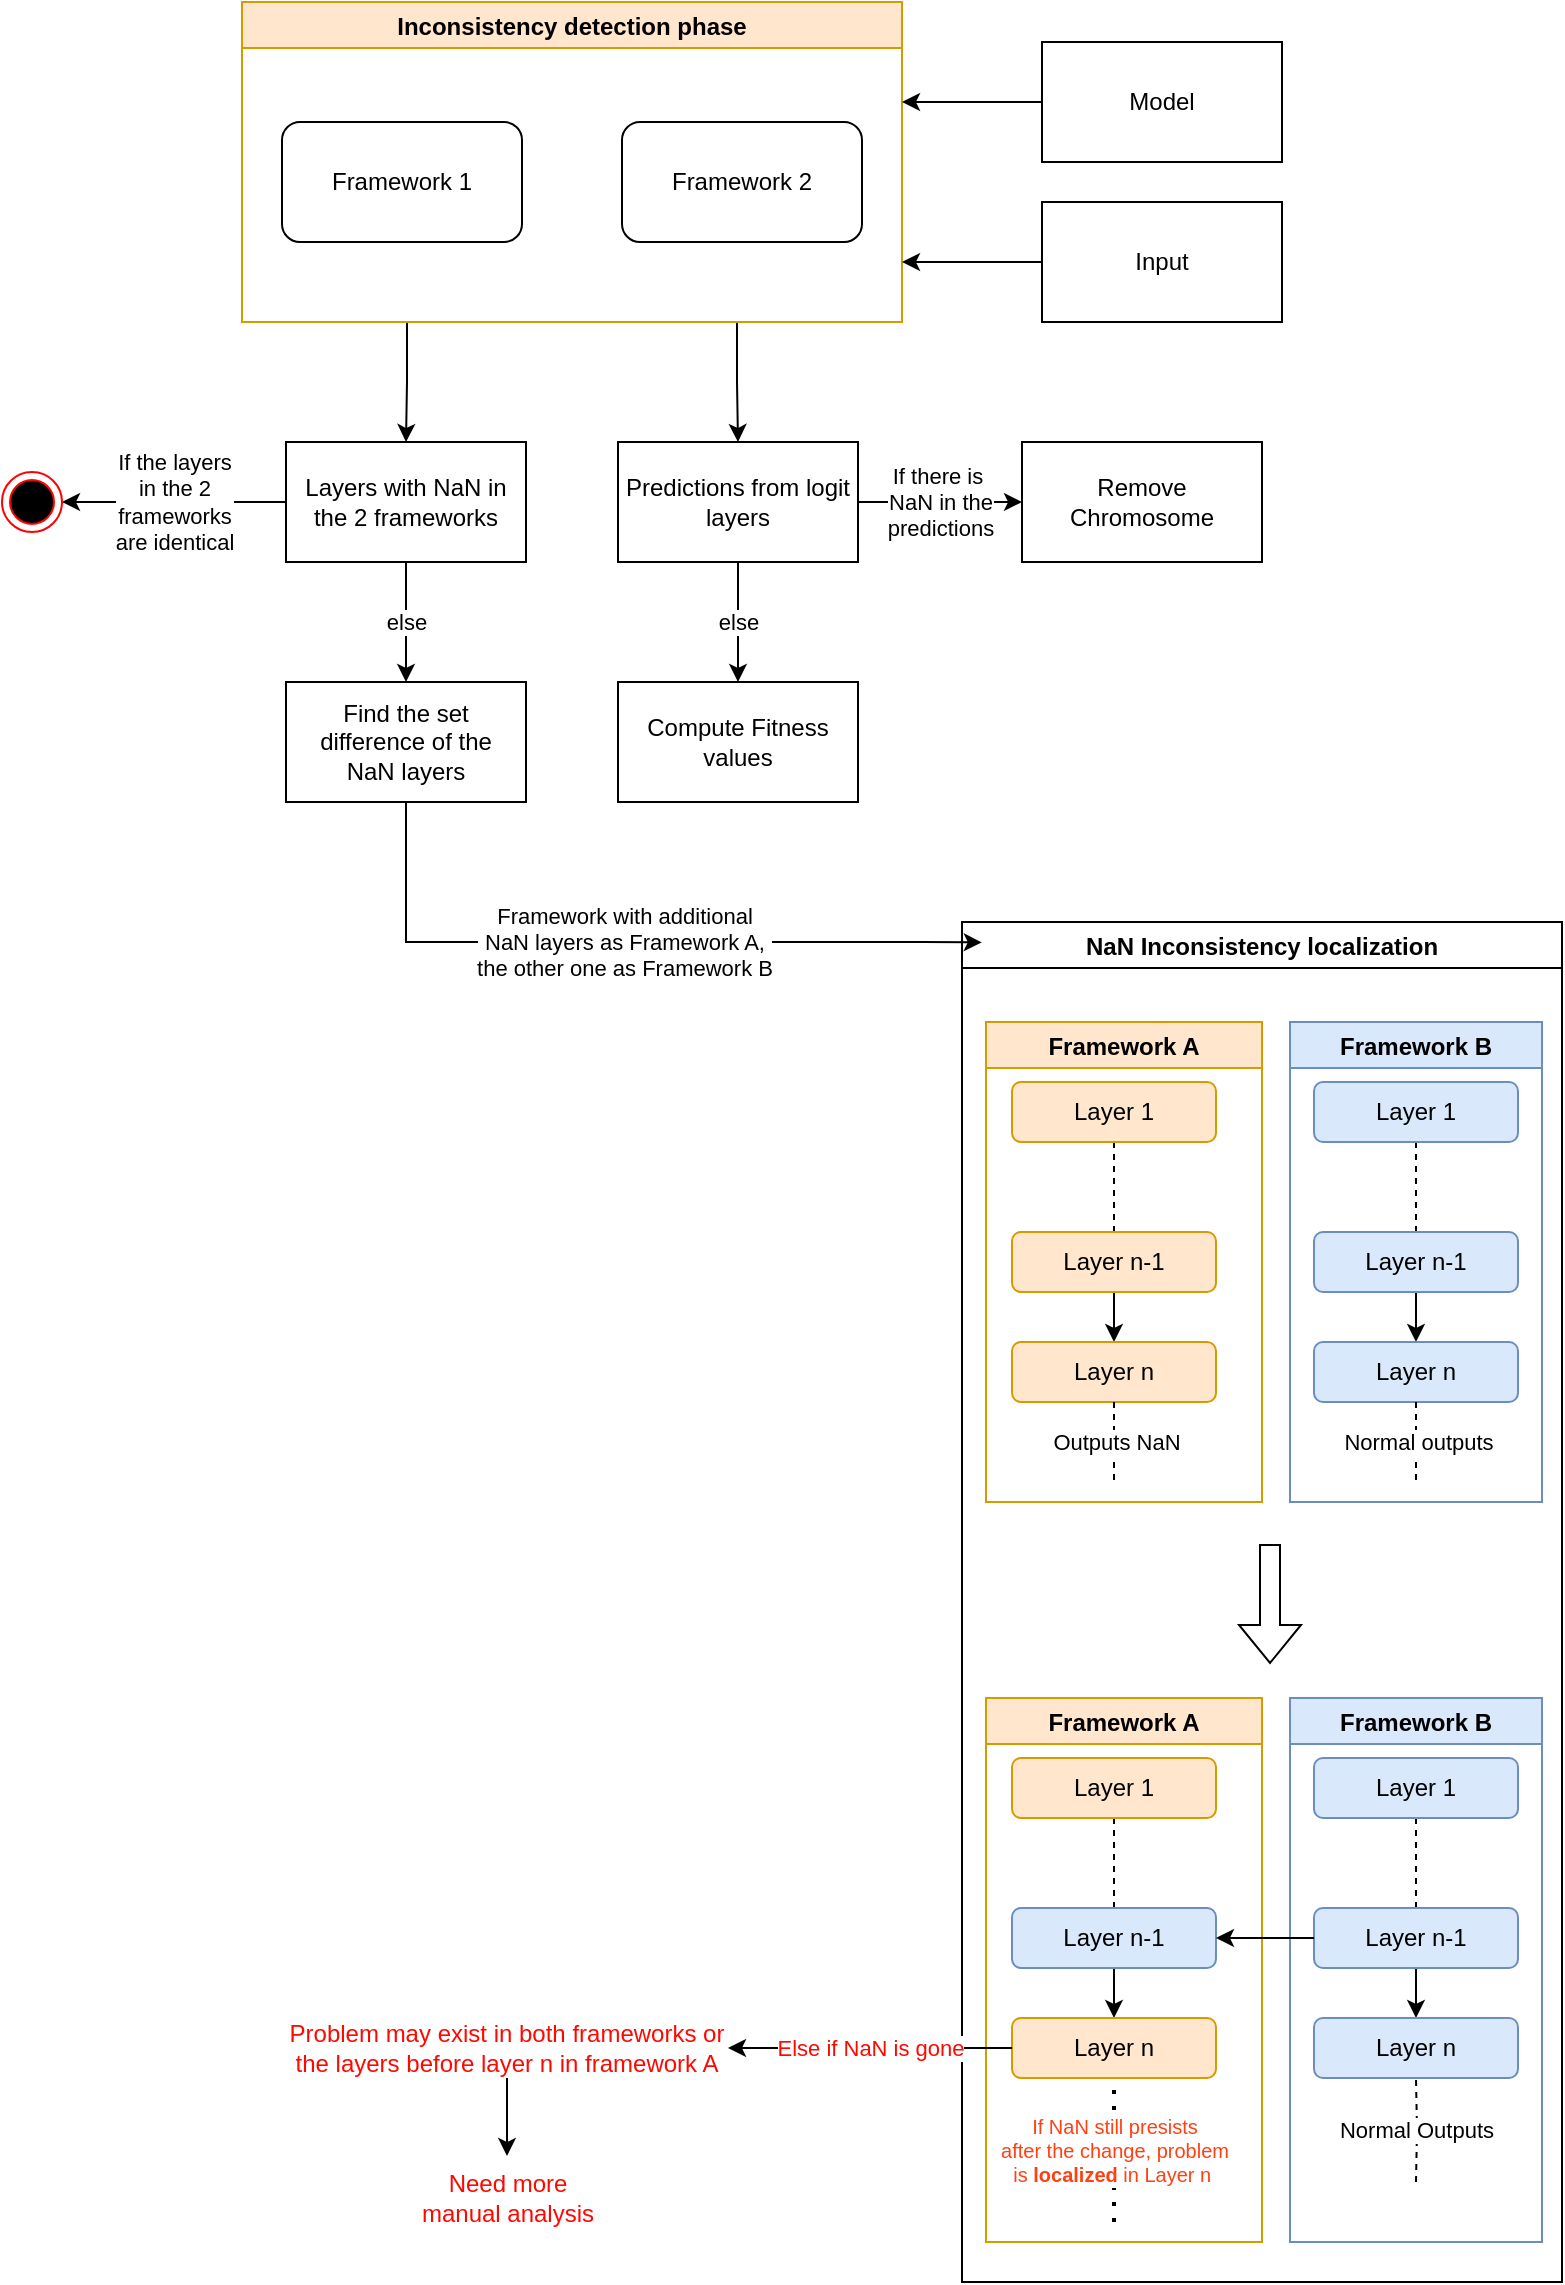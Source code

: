<mxfile version="16.5.6" type="github">
  <diagram id="KMrJF5xkyydDern5e_y1" name="Page-1">
    <mxGraphModel dx="899" dy="613" grid="1" gridSize="10" guides="1" tooltips="1" connect="1" arrows="1" fold="1" page="1" pageScale="1" pageWidth="827" pageHeight="1169" math="0" shadow="0">
      <root>
        <mxCell id="0" />
        <mxCell id="1" parent="0" />
        <mxCell id="ZWeKVcOg7MyMfSJs-o2y-11" value="NaN Inconsistency localization" style="swimlane;" parent="1" vertex="1">
          <mxGeometry x="500" y="510" width="300" height="680" as="geometry" />
        </mxCell>
        <mxCell id="ZWeKVcOg7MyMfSJs-o2y-54" value="Framework A" style="swimlane;labelBackgroundColor=none;labelBorderColor=none;fillColor=#ffe6cc;strokeColor=#d79b00;" parent="ZWeKVcOg7MyMfSJs-o2y-11" vertex="1">
          <mxGeometry x="12" y="50" width="138" height="240" as="geometry" />
        </mxCell>
        <mxCell id="ZWeKVcOg7MyMfSJs-o2y-63" style="edgeStyle=orthogonalEdgeStyle;rounded=0;orthogonalLoop=1;jettySize=auto;html=1;entryX=0.5;entryY=0;entryDx=0;entryDy=0;endArrow=none;endFill=0;dashed=1;" parent="ZWeKVcOg7MyMfSJs-o2y-54" source="ZWeKVcOg7MyMfSJs-o2y-56" target="ZWeKVcOg7MyMfSJs-o2y-58" edge="1">
          <mxGeometry relative="1" as="geometry" />
        </mxCell>
        <mxCell id="ZWeKVcOg7MyMfSJs-o2y-56" value="Layer 1" style="rounded=1;whiteSpace=wrap;html=1;labelBackgroundColor=none;labelBorderColor=none;fillColor=#ffe6cc;strokeColor=#d79b00;" parent="ZWeKVcOg7MyMfSJs-o2y-54" vertex="1">
          <mxGeometry x="13" y="30" width="102" height="30" as="geometry" />
        </mxCell>
        <mxCell id="ZWeKVcOg7MyMfSJs-o2y-65" style="edgeStyle=orthogonalEdgeStyle;rounded=0;orthogonalLoop=1;jettySize=auto;html=1;endArrow=classic;endFill=1;" parent="ZWeKVcOg7MyMfSJs-o2y-54" source="ZWeKVcOg7MyMfSJs-o2y-58" target="ZWeKVcOg7MyMfSJs-o2y-59" edge="1">
          <mxGeometry relative="1" as="geometry" />
        </mxCell>
        <mxCell id="ZWeKVcOg7MyMfSJs-o2y-58" value="Layer n-1" style="rounded=1;whiteSpace=wrap;html=1;labelBackgroundColor=none;labelBorderColor=none;fillColor=#ffe6cc;strokeColor=#d79b00;" parent="ZWeKVcOg7MyMfSJs-o2y-54" vertex="1">
          <mxGeometry x="13" y="105" width="102" height="30" as="geometry" />
        </mxCell>
        <mxCell id="ZWeKVcOg7MyMfSJs-o2y-59" value="Layer n" style="rounded=1;whiteSpace=wrap;html=1;labelBackgroundColor=none;labelBorderColor=none;fillColor=#ffe6cc;strokeColor=#d79b00;" parent="ZWeKVcOg7MyMfSJs-o2y-54" vertex="1">
          <mxGeometry x="13" y="160" width="102" height="30" as="geometry" />
        </mxCell>
        <mxCell id="ZWeKVcOg7MyMfSJs-o2y-55" value="Framework B" style="swimlane;labelBackgroundColor=none;labelBorderColor=none;fillColor=#dae8fc;strokeColor=#6c8ebf;" parent="ZWeKVcOg7MyMfSJs-o2y-11" vertex="1">
          <mxGeometry x="164" y="50" width="126" height="240" as="geometry" />
        </mxCell>
        <mxCell id="ZWeKVcOg7MyMfSJs-o2y-64" style="edgeStyle=orthogonalEdgeStyle;rounded=0;orthogonalLoop=1;jettySize=auto;html=1;entryX=0.5;entryY=0;entryDx=0;entryDy=0;dashed=1;endArrow=none;endFill=0;" parent="ZWeKVcOg7MyMfSJs-o2y-55" source="ZWeKVcOg7MyMfSJs-o2y-62" target="ZWeKVcOg7MyMfSJs-o2y-61" edge="1">
          <mxGeometry relative="1" as="geometry" />
        </mxCell>
        <mxCell id="ZWeKVcOg7MyMfSJs-o2y-62" value="Layer 1" style="rounded=1;whiteSpace=wrap;html=1;labelBackgroundColor=none;labelBorderColor=none;fillColor=#dae8fc;strokeColor=#6c8ebf;" parent="ZWeKVcOg7MyMfSJs-o2y-55" vertex="1">
          <mxGeometry x="12" y="30" width="102" height="30" as="geometry" />
        </mxCell>
        <mxCell id="ZWeKVcOg7MyMfSJs-o2y-66" style="edgeStyle=orthogonalEdgeStyle;rounded=0;orthogonalLoop=1;jettySize=auto;html=1;entryX=0.5;entryY=0;entryDx=0;entryDy=0;endArrow=classic;endFill=1;" parent="ZWeKVcOg7MyMfSJs-o2y-55" source="ZWeKVcOg7MyMfSJs-o2y-61" target="ZWeKVcOg7MyMfSJs-o2y-60" edge="1">
          <mxGeometry relative="1" as="geometry" />
        </mxCell>
        <mxCell id="ZWeKVcOg7MyMfSJs-o2y-61" value="Layer n-1" style="rounded=1;whiteSpace=wrap;html=1;labelBackgroundColor=none;labelBorderColor=none;fillColor=#dae8fc;strokeColor=#6c8ebf;" parent="ZWeKVcOg7MyMfSJs-o2y-55" vertex="1">
          <mxGeometry x="12" y="105" width="102" height="30" as="geometry" />
        </mxCell>
        <mxCell id="ZWeKVcOg7MyMfSJs-o2y-60" value="Layer n" style="rounded=1;whiteSpace=wrap;html=1;labelBackgroundColor=none;labelBorderColor=none;fillColor=#dae8fc;strokeColor=#6c8ebf;" parent="ZWeKVcOg7MyMfSJs-o2y-55" vertex="1">
          <mxGeometry x="12" y="160" width="102" height="30" as="geometry" />
        </mxCell>
        <mxCell id="ZWeKVcOg7MyMfSJs-o2y-73" value="Framework A" style="swimlane;labelBackgroundColor=none;labelBorderColor=none;fillColor=#ffe6cc;strokeColor=#d79b00;" parent="ZWeKVcOg7MyMfSJs-o2y-11" vertex="1">
          <mxGeometry x="12" y="388" width="138" height="272" as="geometry" />
        </mxCell>
        <mxCell id="ZWeKVcOg7MyMfSJs-o2y-74" style="edgeStyle=orthogonalEdgeStyle;rounded=0;orthogonalLoop=1;jettySize=auto;html=1;entryX=0.5;entryY=0;entryDx=0;entryDy=0;endArrow=none;endFill=0;dashed=1;" parent="ZWeKVcOg7MyMfSJs-o2y-73" source="ZWeKVcOg7MyMfSJs-o2y-75" target="ZWeKVcOg7MyMfSJs-o2y-77" edge="1">
          <mxGeometry relative="1" as="geometry" />
        </mxCell>
        <mxCell id="ZWeKVcOg7MyMfSJs-o2y-75" value="Layer 1" style="rounded=1;whiteSpace=wrap;html=1;labelBackgroundColor=none;labelBorderColor=none;fillColor=#ffe6cc;strokeColor=#d79b00;" parent="ZWeKVcOg7MyMfSJs-o2y-73" vertex="1">
          <mxGeometry x="13" y="30" width="102" height="30" as="geometry" />
        </mxCell>
        <mxCell id="ZWeKVcOg7MyMfSJs-o2y-76" style="edgeStyle=orthogonalEdgeStyle;rounded=0;orthogonalLoop=1;jettySize=auto;html=1;endArrow=classic;endFill=1;" parent="ZWeKVcOg7MyMfSJs-o2y-73" source="ZWeKVcOg7MyMfSJs-o2y-77" target="ZWeKVcOg7MyMfSJs-o2y-78" edge="1">
          <mxGeometry relative="1" as="geometry" />
        </mxCell>
        <mxCell id="ZWeKVcOg7MyMfSJs-o2y-77" value="Layer n-1" style="rounded=1;whiteSpace=wrap;html=1;labelBackgroundColor=none;labelBorderColor=none;fillColor=#dae8fc;strokeColor=#6c8ebf;" parent="ZWeKVcOg7MyMfSJs-o2y-73" vertex="1">
          <mxGeometry x="13" y="105" width="102" height="30" as="geometry" />
        </mxCell>
        <mxCell id="ZWeKVcOg7MyMfSJs-o2y-78" value="Layer n" style="rounded=1;whiteSpace=wrap;html=1;labelBackgroundColor=none;labelBorderColor=none;fillColor=#ffe6cc;strokeColor=#d79b00;" parent="ZWeKVcOg7MyMfSJs-o2y-73" vertex="1">
          <mxGeometry x="13" y="160" width="102" height="30" as="geometry" />
        </mxCell>
        <mxCell id="ZWeKVcOg7MyMfSJs-o2y-79" value="Framework B" style="swimlane;labelBackgroundColor=none;labelBorderColor=none;fillColor=#dae8fc;strokeColor=#6c8ebf;" parent="ZWeKVcOg7MyMfSJs-o2y-11" vertex="1">
          <mxGeometry x="164" y="388" width="126" height="272" as="geometry" />
        </mxCell>
        <mxCell id="ZWeKVcOg7MyMfSJs-o2y-80" style="edgeStyle=orthogonalEdgeStyle;rounded=0;orthogonalLoop=1;jettySize=auto;html=1;entryX=0.5;entryY=0;entryDx=0;entryDy=0;dashed=1;endArrow=none;endFill=0;" parent="ZWeKVcOg7MyMfSJs-o2y-79" source="ZWeKVcOg7MyMfSJs-o2y-81" target="ZWeKVcOg7MyMfSJs-o2y-83" edge="1">
          <mxGeometry relative="1" as="geometry" />
        </mxCell>
        <mxCell id="ZWeKVcOg7MyMfSJs-o2y-81" value="Layer 1" style="rounded=1;whiteSpace=wrap;html=1;labelBackgroundColor=none;labelBorderColor=none;fillColor=#dae8fc;strokeColor=#6c8ebf;" parent="ZWeKVcOg7MyMfSJs-o2y-79" vertex="1">
          <mxGeometry x="12" y="30" width="102" height="30" as="geometry" />
        </mxCell>
        <mxCell id="ZWeKVcOg7MyMfSJs-o2y-82" style="edgeStyle=orthogonalEdgeStyle;rounded=0;orthogonalLoop=1;jettySize=auto;html=1;entryX=0.5;entryY=0;entryDx=0;entryDy=0;endArrow=classic;endFill=1;" parent="ZWeKVcOg7MyMfSJs-o2y-79" source="ZWeKVcOg7MyMfSJs-o2y-83" target="ZWeKVcOg7MyMfSJs-o2y-84" edge="1">
          <mxGeometry relative="1" as="geometry" />
        </mxCell>
        <mxCell id="ZWeKVcOg7MyMfSJs-o2y-83" value="Layer n-1" style="rounded=1;whiteSpace=wrap;html=1;labelBackgroundColor=none;labelBorderColor=none;fillColor=#dae8fc;strokeColor=#6c8ebf;" parent="ZWeKVcOg7MyMfSJs-o2y-79" vertex="1">
          <mxGeometry x="12" y="105" width="102" height="30" as="geometry" />
        </mxCell>
        <mxCell id="ZWeKVcOg7MyMfSJs-o2y-84" value="Layer n" style="rounded=1;whiteSpace=wrap;html=1;labelBackgroundColor=none;labelBorderColor=none;fillColor=#dae8fc;strokeColor=#6c8ebf;" parent="ZWeKVcOg7MyMfSJs-o2y-79" vertex="1">
          <mxGeometry x="12" y="160" width="102" height="30" as="geometry" />
        </mxCell>
        <mxCell id="ZWeKVcOg7MyMfSJs-o2y-92" style="edgeStyle=orthogonalEdgeStyle;rounded=0;orthogonalLoop=1;jettySize=auto;html=1;fontSize=10;endArrow=classic;endFill=1;" parent="ZWeKVcOg7MyMfSJs-o2y-11" source="ZWeKVcOg7MyMfSJs-o2y-83" target="ZWeKVcOg7MyMfSJs-o2y-77" edge="1">
          <mxGeometry relative="1" as="geometry" />
        </mxCell>
        <mxCell id="ZWeKVcOg7MyMfSJs-o2y-94" value="" style="shape=flexArrow;endArrow=classic;html=1;rounded=0;fontSize=10;" parent="ZWeKVcOg7MyMfSJs-o2y-11" edge="1">
          <mxGeometry width="50" height="50" relative="1" as="geometry">
            <mxPoint x="154" y="311" as="sourcePoint" />
            <mxPoint x="154" y="371" as="targetPoint" />
          </mxGeometry>
        </mxCell>
        <mxCell id="ZWeKVcOg7MyMfSJs-o2y-95" value="&lt;font color=&quot;#ff4112&quot;&gt;If NaN still presists&lt;br&gt;after the change, problem&lt;br&gt;is &lt;b&gt;localized&lt;/b&gt; in Layer n&amp;nbsp;&lt;/font&gt;" style="endArrow=none;dashed=1;html=1;dashPattern=1 3;strokeWidth=2;rounded=0;fontSize=10;entryX=0.5;entryY=1;entryDx=0;entryDy=0;" parent="ZWeKVcOg7MyMfSJs-o2y-11" target="ZWeKVcOg7MyMfSJs-o2y-78" edge="1">
          <mxGeometry width="50" height="50" relative="1" as="geometry">
            <mxPoint x="76" y="650" as="sourcePoint" />
            <mxPoint x="106" y="640" as="targetPoint" />
          </mxGeometry>
        </mxCell>
        <mxCell id="ZWeKVcOg7MyMfSJs-o2y-24" style="edgeStyle=orthogonalEdgeStyle;rounded=0;orthogonalLoop=1;jettySize=auto;html=1;exitX=0.25;exitY=1;exitDx=0;exitDy=0;entryX=0.5;entryY=0;entryDx=0;entryDy=0;" parent="1" source="ZWeKVcOg7MyMfSJs-o2y-16" target="ZWeKVcOg7MyMfSJs-o2y-25" edge="1">
          <mxGeometry relative="1" as="geometry">
            <mxPoint x="223" y="260" as="targetPoint" />
          </mxGeometry>
        </mxCell>
        <mxCell id="ZWeKVcOg7MyMfSJs-o2y-27" style="edgeStyle=orthogonalEdgeStyle;rounded=0;orthogonalLoop=1;jettySize=auto;html=1;exitX=0.75;exitY=1;exitDx=0;exitDy=0;entryX=0.5;entryY=0;entryDx=0;entryDy=0;" parent="1" source="ZWeKVcOg7MyMfSJs-o2y-16" target="ZWeKVcOg7MyMfSJs-o2y-26" edge="1">
          <mxGeometry relative="1" as="geometry" />
        </mxCell>
        <mxCell id="ZWeKVcOg7MyMfSJs-o2y-16" value="Inconsistency detection phase" style="swimlane;fillColor=#ffe6cc;strokeColor=#d79b00;" parent="1" vertex="1">
          <mxGeometry x="140" y="50" width="330" height="160" as="geometry" />
        </mxCell>
        <mxCell id="ZWeKVcOg7MyMfSJs-o2y-17" value="Framework 1" style="rounded=1;whiteSpace=wrap;html=1;" parent="ZWeKVcOg7MyMfSJs-o2y-16" vertex="1">
          <mxGeometry x="20" y="60" width="120" height="60" as="geometry" />
        </mxCell>
        <mxCell id="ZWeKVcOg7MyMfSJs-o2y-18" value="Framework 2" style="rounded=1;whiteSpace=wrap;html=1;" parent="ZWeKVcOg7MyMfSJs-o2y-16" vertex="1">
          <mxGeometry x="190" y="60" width="120" height="60" as="geometry" />
        </mxCell>
        <mxCell id="ZWeKVcOg7MyMfSJs-o2y-21" style="edgeStyle=orthogonalEdgeStyle;rounded=0;orthogonalLoop=1;jettySize=auto;html=1;" parent="1" source="ZWeKVcOg7MyMfSJs-o2y-19" edge="1">
          <mxGeometry relative="1" as="geometry">
            <mxPoint x="470" y="100" as="targetPoint" />
          </mxGeometry>
        </mxCell>
        <mxCell id="ZWeKVcOg7MyMfSJs-o2y-19" value="Model" style="rounded=0;whiteSpace=wrap;html=1;" parent="1" vertex="1">
          <mxGeometry x="540" y="70" width="120" height="60" as="geometry" />
        </mxCell>
        <mxCell id="ZWeKVcOg7MyMfSJs-o2y-22" style="edgeStyle=orthogonalEdgeStyle;rounded=0;orthogonalLoop=1;jettySize=auto;html=1;" parent="1" source="ZWeKVcOg7MyMfSJs-o2y-20" edge="1">
          <mxGeometry relative="1" as="geometry">
            <mxPoint x="470" y="180" as="targetPoint" />
          </mxGeometry>
        </mxCell>
        <mxCell id="ZWeKVcOg7MyMfSJs-o2y-20" value="Input" style="rounded=0;whiteSpace=wrap;html=1;" parent="1" vertex="1">
          <mxGeometry x="540" y="150" width="120" height="60" as="geometry" />
        </mxCell>
        <mxCell id="ZWeKVcOg7MyMfSJs-o2y-36" value="" style="edgeStyle=orthogonalEdgeStyle;rounded=0;orthogonalLoop=1;jettySize=auto;html=1;entryX=0.5;entryY=0;entryDx=0;entryDy=0;" parent="1" source="ZWeKVcOg7MyMfSJs-o2y-25" target="ZWeKVcOg7MyMfSJs-o2y-43" edge="1">
          <mxGeometry relative="1" as="geometry">
            <mxPoint x="222" y="390" as="targetPoint" />
          </mxGeometry>
        </mxCell>
        <mxCell id="ZWeKVcOg7MyMfSJs-o2y-40" value="else" style="edgeLabel;html=1;align=center;verticalAlign=middle;resizable=0;points=[];" parent="ZWeKVcOg7MyMfSJs-o2y-36" vertex="1" connectable="0">
          <mxGeometry relative="1" as="geometry">
            <mxPoint as="offset" />
          </mxGeometry>
        </mxCell>
        <mxCell id="ZWeKVcOg7MyMfSJs-o2y-39" value="If the layers&lt;br&gt;in the 2&lt;br&gt;frameworks&lt;br&gt;are identical" style="edgeStyle=orthogonalEdgeStyle;rounded=0;orthogonalLoop=1;jettySize=auto;html=1;entryX=1;entryY=0.5;entryDx=0;entryDy=0;" parent="1" source="ZWeKVcOg7MyMfSJs-o2y-25" target="ZWeKVcOg7MyMfSJs-o2y-38" edge="1">
          <mxGeometry relative="1" as="geometry" />
        </mxCell>
        <mxCell id="ZWeKVcOg7MyMfSJs-o2y-25" value="Layers with NaN in the 2 frameworks" style="rounded=0;whiteSpace=wrap;html=1;" parent="1" vertex="1">
          <mxGeometry x="162" y="270" width="120" height="60" as="geometry" />
        </mxCell>
        <mxCell id="ZWeKVcOg7MyMfSJs-o2y-33" value="else" style="edgeStyle=orthogonalEdgeStyle;rounded=0;orthogonalLoop=1;jettySize=auto;html=1;" parent="1" source="ZWeKVcOg7MyMfSJs-o2y-26" target="ZWeKVcOg7MyMfSJs-o2y-32" edge="1">
          <mxGeometry relative="1" as="geometry" />
        </mxCell>
        <mxCell id="ZWeKVcOg7MyMfSJs-o2y-42" value="If there is&amp;nbsp;&lt;br&gt;NaN&amp;nbsp;in the &lt;br&gt;predictions" style="edgeStyle=orthogonalEdgeStyle;rounded=0;orthogonalLoop=1;jettySize=auto;html=1;entryX=0;entryY=0.5;entryDx=0;entryDy=0;" parent="1" source="ZWeKVcOg7MyMfSJs-o2y-26" target="ZWeKVcOg7MyMfSJs-o2y-47" edge="1">
          <mxGeometry relative="1" as="geometry">
            <mxPoint x="530" y="300" as="targetPoint" />
          </mxGeometry>
        </mxCell>
        <mxCell id="ZWeKVcOg7MyMfSJs-o2y-26" value="Predictions from logit layers" style="rounded=0;whiteSpace=wrap;html=1;" parent="1" vertex="1">
          <mxGeometry x="328" y="270" width="120" height="60" as="geometry" />
        </mxCell>
        <mxCell id="ZWeKVcOg7MyMfSJs-o2y-32" value="Compute Fitness values" style="whiteSpace=wrap;html=1;rounded=0;" parent="1" vertex="1">
          <mxGeometry x="328" y="390" width="120" height="60" as="geometry" />
        </mxCell>
        <mxCell id="ZWeKVcOg7MyMfSJs-o2y-38" value="" style="ellipse;html=1;shape=endState;fillColor=#000000;strokeColor=#ff0000;labelBackgroundColor=none;labelBorderColor=none;" parent="1" vertex="1">
          <mxGeometry x="20" y="285" width="30" height="30" as="geometry" />
        </mxCell>
        <mxCell id="ZWeKVcOg7MyMfSJs-o2y-44" value="Framework&amp;nbsp;with additional &lt;br&gt;NaN&amp;nbsp;layers as Framework A,&lt;br&gt;the other one as Framework B" style="edgeStyle=orthogonalEdgeStyle;rounded=0;orthogonalLoop=1;jettySize=auto;html=1;entryX=0.033;entryY=0.015;entryDx=0;entryDy=0;entryPerimeter=0;" parent="1" source="ZWeKVcOg7MyMfSJs-o2y-43" target="ZWeKVcOg7MyMfSJs-o2y-11" edge="1">
          <mxGeometry relative="1" as="geometry">
            <mxPoint x="420" y="520" as="targetPoint" />
            <Array as="points">
              <mxPoint x="222" y="520" />
              <mxPoint x="480" y="520" />
            </Array>
          </mxGeometry>
        </mxCell>
        <mxCell id="ZWeKVcOg7MyMfSJs-o2y-43" value="Find the set difference of the &lt;br&gt;NaN layers" style="rounded=0;whiteSpace=wrap;html=1;labelBackgroundColor=none;labelBorderColor=none;" parent="1" vertex="1">
          <mxGeometry x="162" y="390" width="120" height="60" as="geometry" />
        </mxCell>
        <mxCell id="ZWeKVcOg7MyMfSJs-o2y-47" value="Remove Chromosome" style="rounded=0;whiteSpace=wrap;html=1;labelBackgroundColor=none;labelBorderColor=none;" parent="1" vertex="1">
          <mxGeometry x="530" y="270" width="120" height="60" as="geometry" />
        </mxCell>
        <mxCell id="ZWeKVcOg7MyMfSJs-o2y-68" value="Outputs NaN" style="edgeStyle=orthogonalEdgeStyle;rounded=0;orthogonalLoop=1;jettySize=auto;html=1;endArrow=none;endFill=0;dashed=1;exitX=0.5;exitY=1;exitDx=0;exitDy=0;" parent="1" source="ZWeKVcOg7MyMfSJs-o2y-59" edge="1">
          <mxGeometry relative="1" as="geometry">
            <mxPoint x="576" y="790" as="targetPoint" />
            <Array as="points" />
          </mxGeometry>
        </mxCell>
        <mxCell id="ZWeKVcOg7MyMfSJs-o2y-96" value="Normal Outputs" style="edgeStyle=orthogonalEdgeStyle;rounded=0;orthogonalLoop=1;jettySize=auto;html=1;dashed=1;endArrow=none;endFill=0;entryX=0.5;entryY=1;entryDx=0;entryDy=0;" parent="1" target="ZWeKVcOg7MyMfSJs-o2y-84" edge="1">
          <mxGeometry relative="1" as="geometry">
            <mxPoint x="470" y="810" as="targetPoint" />
            <mxPoint x="727" y="1140" as="sourcePoint" />
          </mxGeometry>
        </mxCell>
        <mxCell id="a7J1ANI23KGyTeSdZP0Z-1" value="Normal outputs" style="edgeStyle=orthogonalEdgeStyle;rounded=0;orthogonalLoop=1;jettySize=auto;html=1;endArrow=none;endFill=0;dashed=1;" edge="1" parent="1" source="ZWeKVcOg7MyMfSJs-o2y-60">
          <mxGeometry relative="1" as="geometry">
            <mxPoint x="727" y="790" as="targetPoint" />
          </mxGeometry>
        </mxCell>
        <mxCell id="a7J1ANI23KGyTeSdZP0Z-26" value="" style="edgeStyle=orthogonalEdgeStyle;rounded=0;orthogonalLoop=1;jettySize=auto;html=1;fontColor=#FF0800;endArrow=classic;endFill=1;" edge="1" parent="1" source="a7J1ANI23KGyTeSdZP0Z-20" target="a7J1ANI23KGyTeSdZP0Z-25">
          <mxGeometry relative="1" as="geometry" />
        </mxCell>
        <mxCell id="a7J1ANI23KGyTeSdZP0Z-20" value="Problem may exist in both frameworks or the layers before layer n in framework A" style="text;html=1;strokeColor=none;fillColor=none;align=center;verticalAlign=middle;whiteSpace=wrap;rounded=0;fontColor=#FF0800;" vertex="1" parent="1">
          <mxGeometry x="162" y="1058" width="221" height="30" as="geometry" />
        </mxCell>
        <mxCell id="a7J1ANI23KGyTeSdZP0Z-21" value="Else if NaN is gone" style="edgeStyle=orthogonalEdgeStyle;rounded=0;orthogonalLoop=1;jettySize=auto;html=1;fontColor=#FF0800;endArrow=classic;endFill=1;" edge="1" parent="1" source="ZWeKVcOg7MyMfSJs-o2y-78" target="a7J1ANI23KGyTeSdZP0Z-20">
          <mxGeometry relative="1" as="geometry" />
        </mxCell>
        <mxCell id="a7J1ANI23KGyTeSdZP0Z-25" value="Need more manual analysis" style="text;html=1;strokeColor=none;fillColor=none;align=center;verticalAlign=middle;whiteSpace=wrap;rounded=0;fontColor=#FF0800;" vertex="1" parent="1">
          <mxGeometry x="223.5" y="1127" width="98" height="42" as="geometry" />
        </mxCell>
      </root>
    </mxGraphModel>
  </diagram>
</mxfile>
